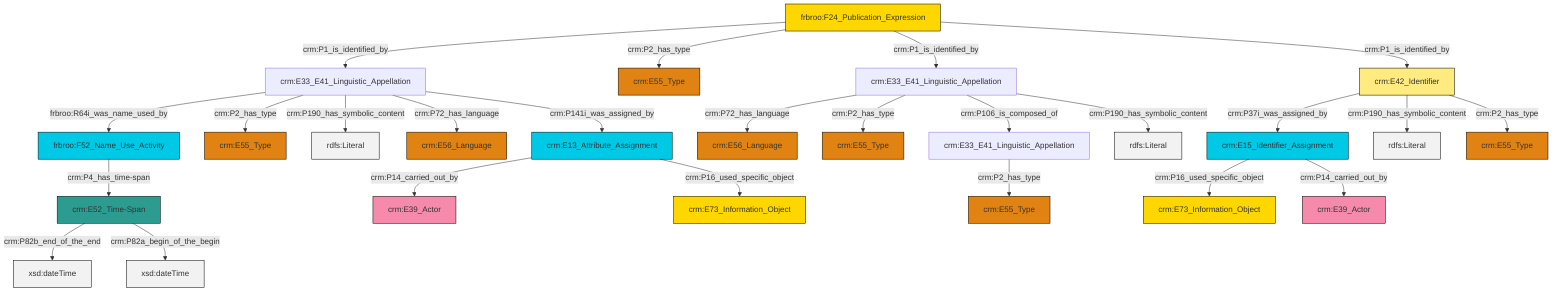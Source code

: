 graph TD
classDef Literal fill:#f2f2f2,stroke:#000000;
classDef CRM_Entity fill:#FFFFFF,stroke:#000000;
classDef Temporal_Entity fill:#00C9E6, stroke:#000000;
classDef Type fill:#E18312, stroke:#000000;
classDef Time-Span fill:#2C9C91, stroke:#000000;
classDef Appellation fill:#FFEB7F, stroke:#000000;
classDef Place fill:#008836, stroke:#000000;
classDef Persistent_Item fill:#B266B2, stroke:#000000;
classDef Conceptual_Object fill:#FFD700, stroke:#000000;
classDef Physical_Thing fill:#D2B48C, stroke:#000000;
classDef Actor fill:#f58aad, stroke:#000000;
classDef PC_Classes fill:#4ce600, stroke:#000000;
classDef Multi fill:#cccccc,stroke:#000000;

2["frbroo:F24_Publication_Expression"]:::Conceptual_Object -->|crm:P1_is_identified_by| 3["crm:E33_E41_Linguistic_Appellation"]:::Default
0["crm:E13_Attribute_Assignment"]:::Temporal_Entity -->|crm:P14_carried_out_by| 6["crm:E39_Actor"]:::Actor
10["crm:E33_E41_Linguistic_Appellation"]:::Default -->|crm:P2_has_type| 11["crm:E55_Type"]:::Type
2["frbroo:F24_Publication_Expression"]:::Conceptual_Object -->|crm:P2_has_type| 7["crm:E55_Type"]:::Type
14["frbroo:F52_Name_Use_Activity"]:::Temporal_Entity -->|crm:P4_has_time-span| 15["crm:E52_Time-Span"]:::Time-Span
16["crm:E33_E41_Linguistic_Appellation"]:::Default -->|crm:P72_has_language| 17["crm:E56_Language"]:::Type
16["crm:E33_E41_Linguistic_Appellation"]:::Default -->|crm:P2_has_type| 12["crm:E55_Type"]:::Type
3["crm:E33_E41_Linguistic_Appellation"]:::Default -->|frbroo:R64i_was_name_used_by| 14["frbroo:F52_Name_Use_Activity"]:::Temporal_Entity
22["crm:E42_Identifier"]:::Appellation -->|crm:P37i_was_assigned_by| 18["crm:E15_Identifier_Assignment"]:::Temporal_Entity
15["crm:E52_Time-Span"]:::Time-Span -->|crm:P82b_end_of_the_end| 23[xsd:dateTime]:::Literal
2["frbroo:F24_Publication_Expression"]:::Conceptual_Object -->|crm:P1_is_identified_by| 16["crm:E33_E41_Linguistic_Appellation"]:::Default
3["crm:E33_E41_Linguistic_Appellation"]:::Default -->|crm:P2_has_type| 25["crm:E55_Type"]:::Type
3["crm:E33_E41_Linguistic_Appellation"]:::Default -->|crm:P190_has_symbolic_content| 26[rdfs:Literal]:::Literal
16["crm:E33_E41_Linguistic_Appellation"]:::Default -->|crm:P106_is_composed_of| 10["crm:E33_E41_Linguistic_Appellation"]:::Default
16["crm:E33_E41_Linguistic_Appellation"]:::Default -->|crm:P190_has_symbolic_content| 28[rdfs:Literal]:::Literal
2["frbroo:F24_Publication_Expression"]:::Conceptual_Object -->|crm:P1_is_identified_by| 22["crm:E42_Identifier"]:::Appellation
22["crm:E42_Identifier"]:::Appellation -->|crm:P190_has_symbolic_content| 30[rdfs:Literal]:::Literal
0["crm:E13_Attribute_Assignment"]:::Temporal_Entity -->|crm:P16_used_specific_object| 20["crm:E73_Information_Object"]:::Conceptual_Object
18["crm:E15_Identifier_Assignment"]:::Temporal_Entity -->|crm:P16_used_specific_object| 32["crm:E73_Information_Object"]:::Conceptual_Object
3["crm:E33_E41_Linguistic_Appellation"]:::Default -->|crm:P72_has_language| 35["crm:E56_Language"]:::Type
3["crm:E33_E41_Linguistic_Appellation"]:::Default -->|crm:P141i_was_assigned_by| 0["crm:E13_Attribute_Assignment"]:::Temporal_Entity
15["crm:E52_Time-Span"]:::Time-Span -->|crm:P82a_begin_of_the_begin| 42[xsd:dateTime]:::Literal
18["crm:E15_Identifier_Assignment"]:::Temporal_Entity -->|crm:P14_carried_out_by| 4["crm:E39_Actor"]:::Actor
22["crm:E42_Identifier"]:::Appellation -->|crm:P2_has_type| 40["crm:E55_Type"]:::Type